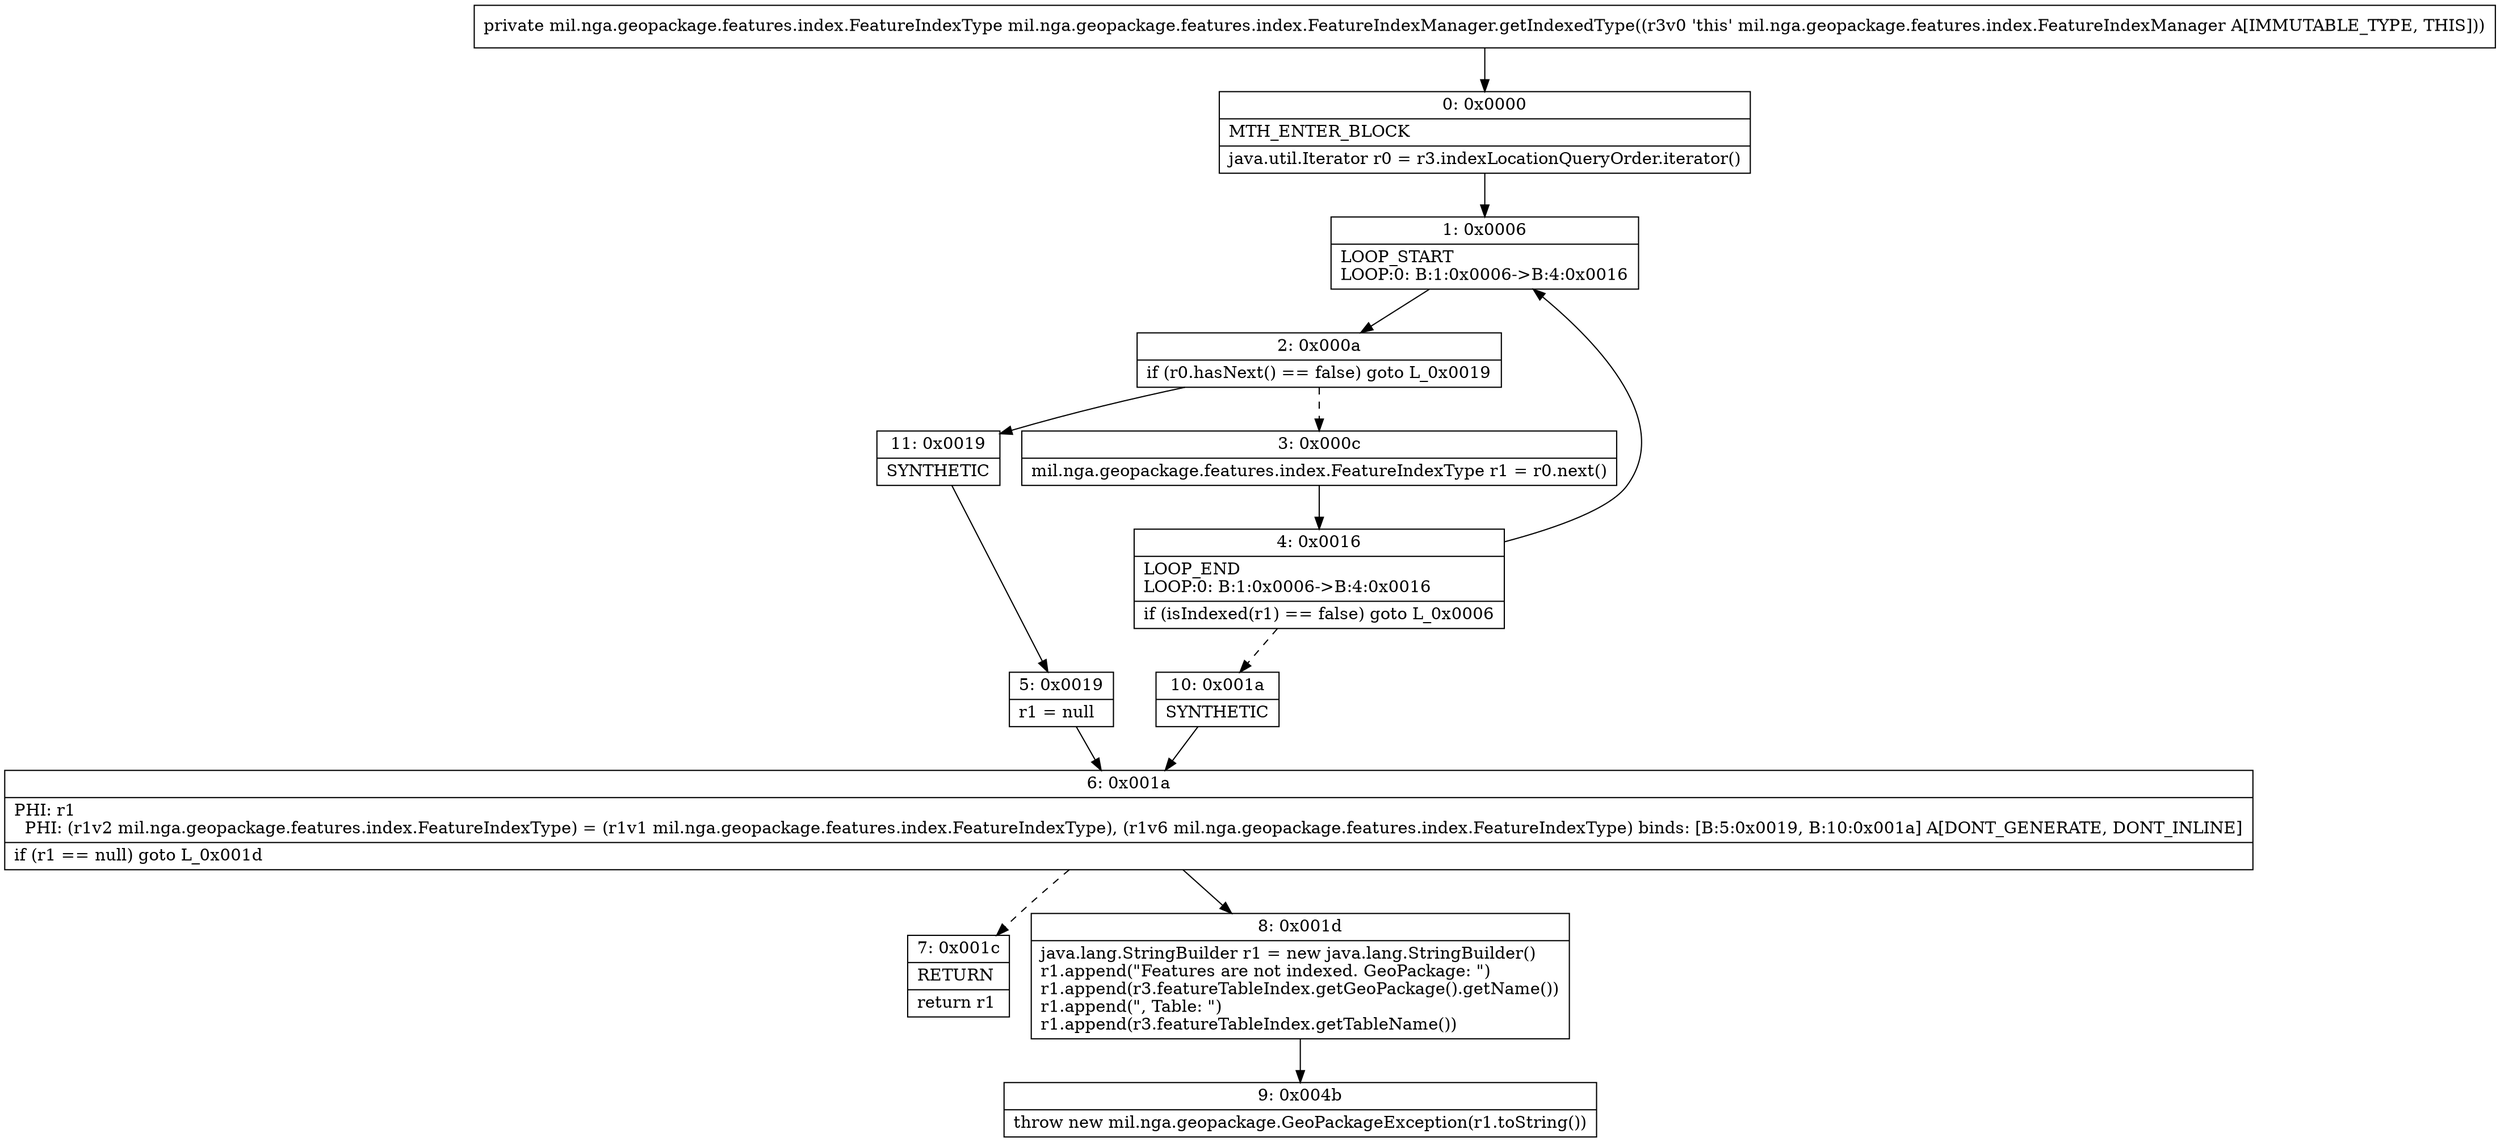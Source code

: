 digraph "CFG formil.nga.geopackage.features.index.FeatureIndexManager.getIndexedType()Lmil\/nga\/geopackage\/features\/index\/FeatureIndexType;" {
Node_0 [shape=record,label="{0\:\ 0x0000|MTH_ENTER_BLOCK\l|java.util.Iterator r0 = r3.indexLocationQueryOrder.iterator()\l}"];
Node_1 [shape=record,label="{1\:\ 0x0006|LOOP_START\lLOOP:0: B:1:0x0006\-\>B:4:0x0016\l}"];
Node_2 [shape=record,label="{2\:\ 0x000a|if (r0.hasNext() == false) goto L_0x0019\l}"];
Node_3 [shape=record,label="{3\:\ 0x000c|mil.nga.geopackage.features.index.FeatureIndexType r1 = r0.next()\l}"];
Node_4 [shape=record,label="{4\:\ 0x0016|LOOP_END\lLOOP:0: B:1:0x0006\-\>B:4:0x0016\l|if (isIndexed(r1) == false) goto L_0x0006\l}"];
Node_5 [shape=record,label="{5\:\ 0x0019|r1 = null\l}"];
Node_6 [shape=record,label="{6\:\ 0x001a|PHI: r1 \l  PHI: (r1v2 mil.nga.geopackage.features.index.FeatureIndexType) = (r1v1 mil.nga.geopackage.features.index.FeatureIndexType), (r1v6 mil.nga.geopackage.features.index.FeatureIndexType) binds: [B:5:0x0019, B:10:0x001a] A[DONT_GENERATE, DONT_INLINE]\l|if (r1 == null) goto L_0x001d\l}"];
Node_7 [shape=record,label="{7\:\ 0x001c|RETURN\l|return r1\l}"];
Node_8 [shape=record,label="{8\:\ 0x001d|java.lang.StringBuilder r1 = new java.lang.StringBuilder()\lr1.append(\"Features are not indexed. GeoPackage: \")\lr1.append(r3.featureTableIndex.getGeoPackage().getName())\lr1.append(\", Table: \")\lr1.append(r3.featureTableIndex.getTableName())\l}"];
Node_9 [shape=record,label="{9\:\ 0x004b|throw new mil.nga.geopackage.GeoPackageException(r1.toString())\l}"];
Node_10 [shape=record,label="{10\:\ 0x001a|SYNTHETIC\l}"];
Node_11 [shape=record,label="{11\:\ 0x0019|SYNTHETIC\l}"];
MethodNode[shape=record,label="{private mil.nga.geopackage.features.index.FeatureIndexType mil.nga.geopackage.features.index.FeatureIndexManager.getIndexedType((r3v0 'this' mil.nga.geopackage.features.index.FeatureIndexManager A[IMMUTABLE_TYPE, THIS])) }"];
MethodNode -> Node_0;
Node_0 -> Node_1;
Node_1 -> Node_2;
Node_2 -> Node_3[style=dashed];
Node_2 -> Node_11;
Node_3 -> Node_4;
Node_4 -> Node_1;
Node_4 -> Node_10[style=dashed];
Node_5 -> Node_6;
Node_6 -> Node_7[style=dashed];
Node_6 -> Node_8;
Node_8 -> Node_9;
Node_10 -> Node_6;
Node_11 -> Node_5;
}

